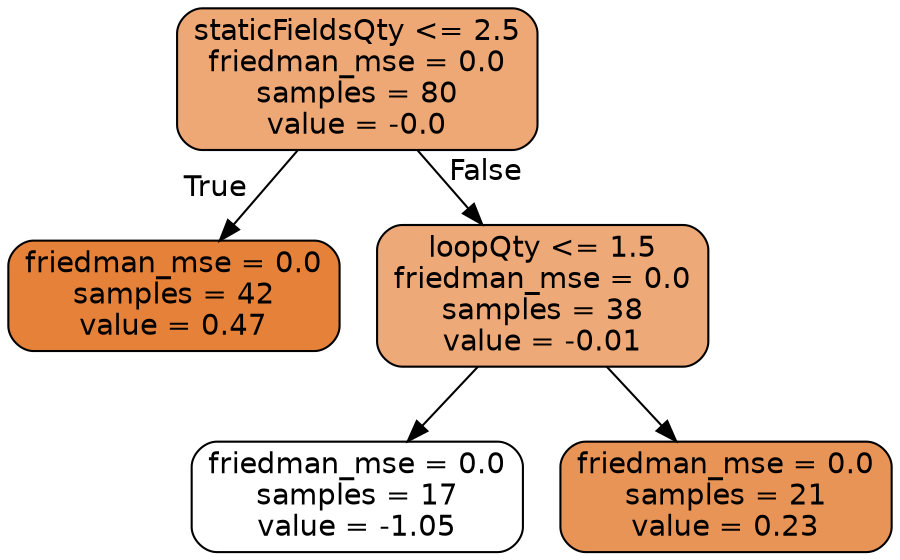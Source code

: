 digraph Tree {
node [shape=box, style="filled, rounded", color="black", fontname="helvetica"] ;
edge [fontname="helvetica"] ;
0 [label="staticFieldsQty <= 2.5\nfriedman_mse = 0.0\nsamples = 80\nvalue = -0.0", fillcolor="#eda876"] ;
1 [label="friedman_mse = 0.0\nsamples = 42\nvalue = 0.47", fillcolor="#e58139"] ;
0 -> 1 [labeldistance=2.5, labelangle=45, headlabel="True"] ;
2 [label="loopQty <= 1.5\nfriedman_mse = 0.0\nsamples = 38\nvalue = -0.01", fillcolor="#eda978"] ;
0 -> 2 [labeldistance=2.5, labelangle=-45, headlabel="False"] ;
3 [label="friedman_mse = 0.0\nsamples = 17\nvalue = -1.05", fillcolor="#ffffff"] ;
2 -> 3 ;
4 [label="friedman_mse = 0.0\nsamples = 21\nvalue = 0.23", fillcolor="#e99457"] ;
2 -> 4 ;
}